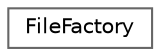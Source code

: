 digraph "Graphical Class Hierarchy"
{
 // INTERACTIVE_SVG=YES
 // LATEX_PDF_SIZE
  bgcolor="transparent";
  edge [fontname=Helvetica,fontsize=10,labelfontname=Helvetica,labelfontsize=10];
  node [fontname=Helvetica,fontsize=10,shape=box,height=0.2,width=0.4];
  rankdir="LR";
  Node0 [id="Node000000",label="FileFactory",height=0.2,width=0.4,color="grey40", fillcolor="white", style="filled",URL="$class_file_factory.html",tooltip="A singleton factory for managing different file format handlers (FileManagers."];
}
